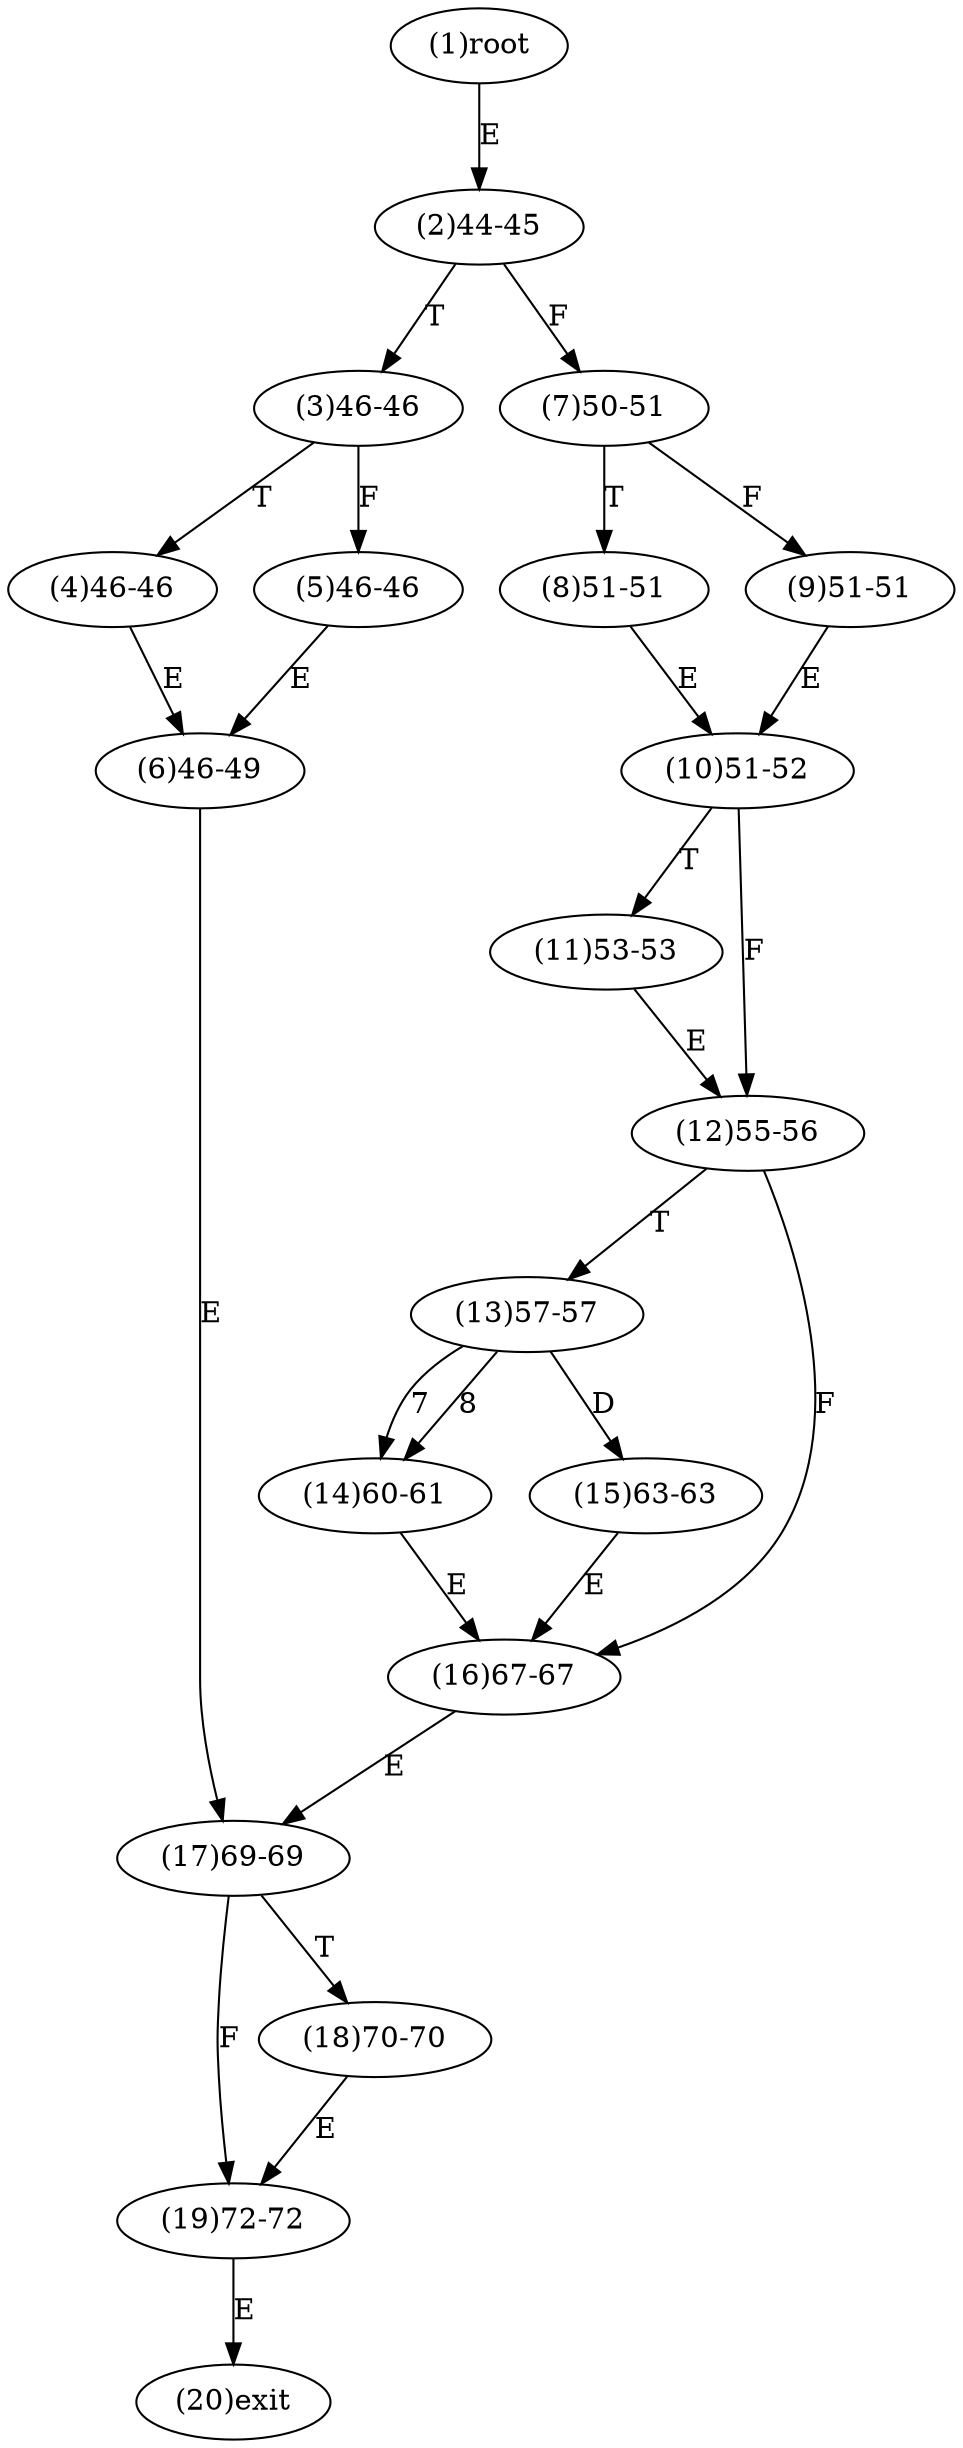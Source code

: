 digraph "" { 
1[ label="(1)root"];
2[ label="(2)44-45"];
3[ label="(3)46-46"];
4[ label="(4)46-46"];
5[ label="(5)46-46"];
6[ label="(6)46-49"];
7[ label="(7)50-51"];
8[ label="(8)51-51"];
9[ label="(9)51-51"];
10[ label="(10)51-52"];
11[ label="(11)53-53"];
12[ label="(12)55-56"];
13[ label="(13)57-57"];
14[ label="(14)60-61"];
15[ label="(15)63-63"];
17[ label="(17)69-69"];
16[ label="(16)67-67"];
19[ label="(19)72-72"];
18[ label="(18)70-70"];
20[ label="(20)exit"];
1->2[ label="E"];
2->7[ label="F"];
2->3[ label="T"];
3->5[ label="F"];
3->4[ label="T"];
4->6[ label="E"];
5->6[ label="E"];
6->17[ label="E"];
7->9[ label="F"];
7->8[ label="T"];
8->10[ label="E"];
9->10[ label="E"];
10->12[ label="F"];
10->11[ label="T"];
11->12[ label="E"];
12->16[ label="F"];
12->13[ label="T"];
13->14[ label="7"];
13->14[ label="8"];
13->15[ label="D"];
14->16[ label="E"];
15->16[ label="E"];
16->17[ label="E"];
17->19[ label="F"];
17->18[ label="T"];
18->19[ label="E"];
19->20[ label="E"];
}